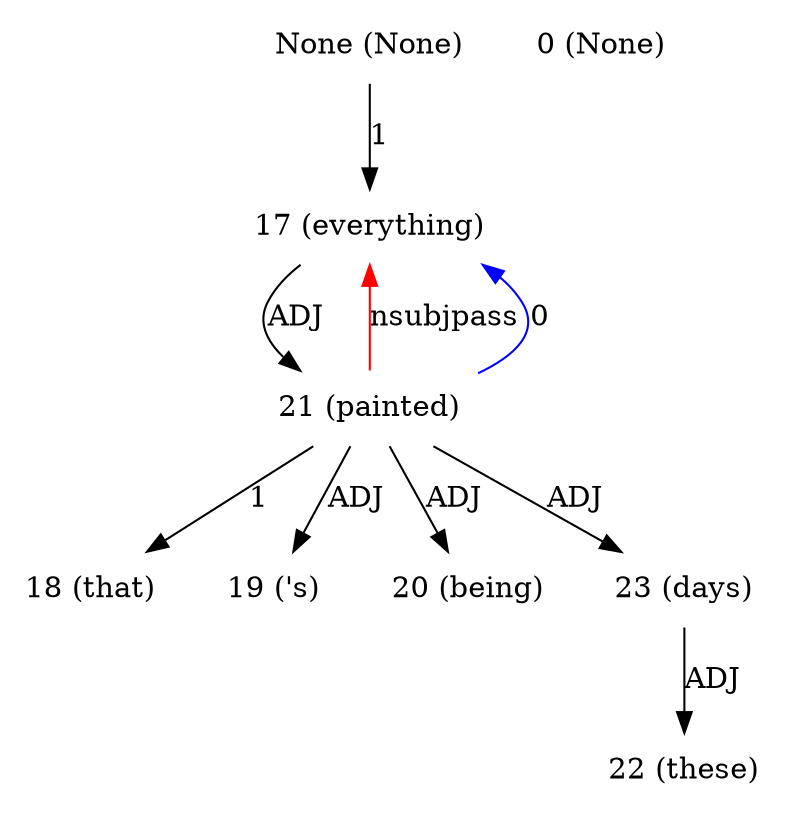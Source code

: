 digraph G{
edge [dir=forward]
node [shape=plaintext]

None [label="None (None)"]
None -> 17 [label="1"]
0 [label="0 (None)"]
17 [label="17 (everything)"]
17 -> 21 [label="ADJ"]
21 -> 17 [label="nsubjpass", color="red"]
18 [label="18 (that)"]
19 [label="19 ('s)"]
20 [label="20 (being)"]
21 [label="21 (painted)"]
21 -> 18 [label="1"]
21 -> 17 [label="0", color="blue"]
21 -> 19 [label="ADJ"]
21 -> 20 [label="ADJ"]
21 -> 23 [label="ADJ"]
22 [label="22 (these)"]
23 [label="23 (days)"]
23 -> 22 [label="ADJ"]
}
